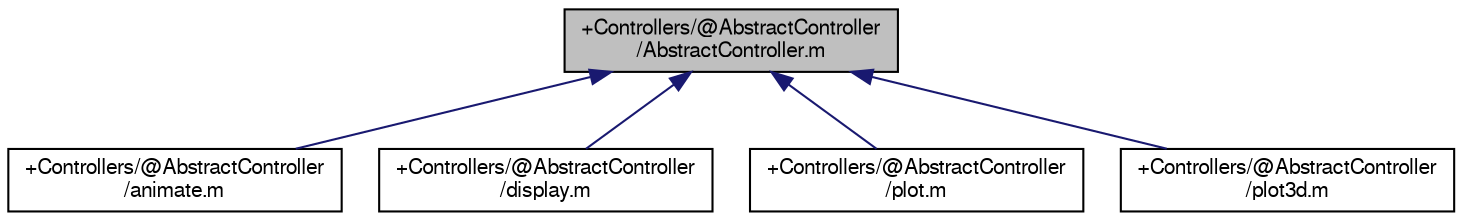 digraph "+Controllers/@AbstractController/AbstractController.m"
{
  bgcolor="transparent";
  edge [fontname="FreeSans",fontsize="10",labelfontname="FreeSans",labelfontsize="10"];
  node [fontname="FreeSans",fontsize="10",shape=record];
  Node1 [label="+Controllers/@AbstractController\l/AbstractController.m",height=0.2,width=0.4,color="black", fillcolor="grey75", style="filled" fontcolor="black"];
  Node1 -> Node2 [dir="back",color="midnightblue",fontsize="10",style="solid",fontname="FreeSans"];
  Node2 [label="+Controllers/@AbstractController\l/animate.m",height=0.2,width=0.4,color="black",URL="$animate_8m.html"];
  Node1 -> Node3 [dir="back",color="midnightblue",fontsize="10",style="solid",fontname="FreeSans"];
  Node3 [label="+Controllers/@AbstractController\l/display.m",height=0.2,width=0.4,color="black",URL="$display_8m.html"];
  Node1 -> Node4 [dir="back",color="midnightblue",fontsize="10",style="solid",fontname="FreeSans"];
  Node4 [label="+Controllers/@AbstractController\l/plot.m",height=0.2,width=0.4,color="black",URL="$plot_8m.html"];
  Node1 -> Node5 [dir="back",color="midnightblue",fontsize="10",style="solid",fontname="FreeSans"];
  Node5 [label="+Controllers/@AbstractController\l/plot3d.m",height=0.2,width=0.4,color="black",URL="$plot3d_8m.html"];
}
